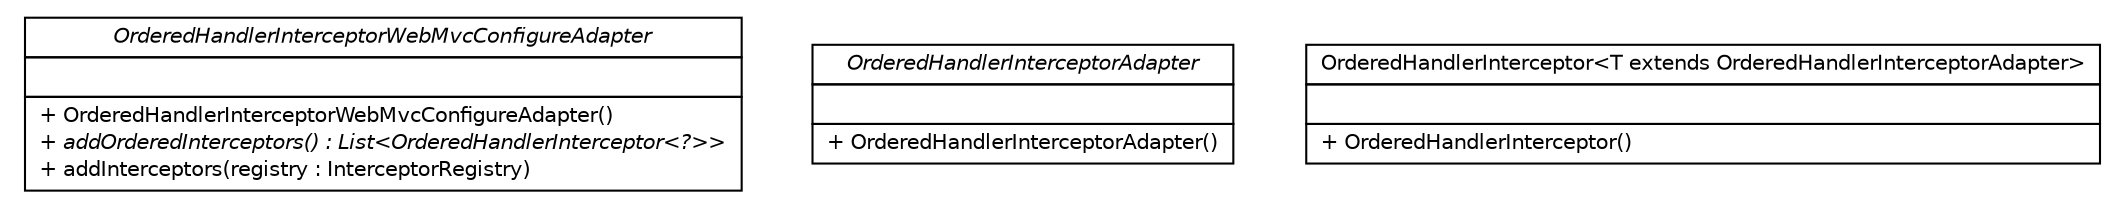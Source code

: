 #!/usr/local/bin/dot
#
# Class diagram 
# Generated by UMLGraph version R5_6-24-gf6e263 (http://www.umlgraph.org/)
#

digraph G {
	edge [fontname="Helvetica",fontsize=10,labelfontname="Helvetica",labelfontsize=10];
	node [fontname="Helvetica",fontsize=10,shape=plaintext];
	nodesep=0.25;
	ranksep=0.5;
	// top.infra.web.servlet.handler.OrderedHandlerInterceptorWebMvcConfigureAdapter
	c0 [label=<<table title="top.infra.web.servlet.handler.OrderedHandlerInterceptorWebMvcConfigureAdapter" border="0" cellborder="1" cellspacing="0" cellpadding="2" port="p" href="./OrderedHandlerInterceptorWebMvcConfigureAdapter.html">
		<tr><td><table border="0" cellspacing="0" cellpadding="1">
<tr><td align="center" balign="center"><font face="Helvetica-Oblique"> OrderedHandlerInterceptorWebMvcConfigureAdapter </font></td></tr>
		</table></td></tr>
		<tr><td><table border="0" cellspacing="0" cellpadding="1">
<tr><td align="left" balign="left">  </td></tr>
		</table></td></tr>
		<tr><td><table border="0" cellspacing="0" cellpadding="1">
<tr><td align="left" balign="left"> + OrderedHandlerInterceptorWebMvcConfigureAdapter() </td></tr>
<tr><td align="left" balign="left"><font face="Helvetica-Oblique" point-size="10.0"> + addOrderedInterceptors() : List&lt;OrderedHandlerInterceptor&lt;?&gt;&gt; </font></td></tr>
<tr><td align="left" balign="left"> + addInterceptors(registry : InterceptorRegistry) </td></tr>
		</table></td></tr>
		</table>>, URL="./OrderedHandlerInterceptorWebMvcConfigureAdapter.html", fontname="Helvetica", fontcolor="black", fontsize=10.0];
	// top.infra.web.servlet.handler.OrderedHandlerInterceptorAdapter
	c1 [label=<<table title="top.infra.web.servlet.handler.OrderedHandlerInterceptorAdapter" border="0" cellborder="1" cellspacing="0" cellpadding="2" port="p" href="./OrderedHandlerInterceptorAdapter.html">
		<tr><td><table border="0" cellspacing="0" cellpadding="1">
<tr><td align="center" balign="center"><font face="Helvetica-Oblique"> OrderedHandlerInterceptorAdapter </font></td></tr>
		</table></td></tr>
		<tr><td><table border="0" cellspacing="0" cellpadding="1">
<tr><td align="left" balign="left">  </td></tr>
		</table></td></tr>
		<tr><td><table border="0" cellspacing="0" cellpadding="1">
<tr><td align="left" balign="left"> + OrderedHandlerInterceptorAdapter() </td></tr>
		</table></td></tr>
		</table>>, URL="./OrderedHandlerInterceptorAdapter.html", fontname="Helvetica", fontcolor="black", fontsize=10.0];
	// top.infra.web.servlet.handler.OrderedHandlerInterceptor<T extends top.infra.web.servlet.handler.OrderedHandlerInterceptorAdapter>
	c2 [label=<<table title="top.infra.web.servlet.handler.OrderedHandlerInterceptor" border="0" cellborder="1" cellspacing="0" cellpadding="2" port="p" href="./OrderedHandlerInterceptor.html">
		<tr><td><table border="0" cellspacing="0" cellpadding="1">
<tr><td align="center" balign="center"> OrderedHandlerInterceptor&lt;T extends OrderedHandlerInterceptorAdapter&gt; </td></tr>
		</table></td></tr>
		<tr><td><table border="0" cellspacing="0" cellpadding="1">
<tr><td align="left" balign="left">  </td></tr>
		</table></td></tr>
		<tr><td><table border="0" cellspacing="0" cellpadding="1">
<tr><td align="left" balign="left"> + OrderedHandlerInterceptor() </td></tr>
		</table></td></tr>
		</table>>, URL="./OrderedHandlerInterceptor.html", fontname="Helvetica", fontcolor="black", fontsize=10.0];
}

